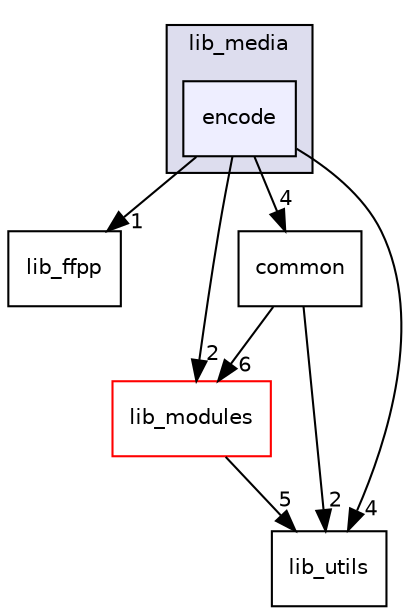 digraph "encode" {
  compound=true
  node [ fontsize="10", fontname="Helvetica"];
  edge [ labelfontsize="10", labelfontname="Helvetica"];
  subgraph clusterdir_4ee8d800e6bc95c0172b2b45e324b930 {
    graph [ bgcolor="#ddddee", pencolor="black", label="lib_media" fontname="Helvetica", fontsize="10", URL="dir_4ee8d800e6bc95c0172b2b45e324b930.html"]
  dir_e601a70d2ec4a301a7a81df7aa6ec5b3 [shape=box, label="encode", style="filled", fillcolor="#eeeeff", pencolor="black", URL="dir_e601a70d2ec4a301a7a81df7aa6ec5b3.html"];
  }
  dir_c1721b23407fe46a86aeeabdee58d862 [shape=box label="lib_ffpp" URL="dir_c1721b23407fe46a86aeeabdee58d862.html"];
  dir_77db9afa26da3a63b7844072828be5c7 [shape=box label="common" URL="dir_77db9afa26da3a63b7844072828be5c7.html"];
  dir_e3d70ae8158957779c7fc9bbac2effda [shape=box label="lib_modules" fillcolor="white" style="filled" color="red" URL="dir_e3d70ae8158957779c7fc9bbac2effda.html"];
  dir_c17dc64c98cba5e3a5d53b0eb213fc8d [shape=box label="lib_utils" URL="dir_c17dc64c98cba5e3a5d53b0eb213fc8d.html"];
  dir_e601a70d2ec4a301a7a81df7aa6ec5b3->dir_c1721b23407fe46a86aeeabdee58d862 [headlabel="1", labeldistance=1.5 headhref="dir_000023_000012.html"];
  dir_e601a70d2ec4a301a7a81df7aa6ec5b3->dir_77db9afa26da3a63b7844072828be5c7 [headlabel="4", labeldistance=1.5 headhref="dir_000023_000024.html"];
  dir_e601a70d2ec4a301a7a81df7aa6ec5b3->dir_e3d70ae8158957779c7fc9bbac2effda [headlabel="2", labeldistance=1.5 headhref="dir_000023_000001.html"];
  dir_e601a70d2ec4a301a7a81df7aa6ec5b3->dir_c17dc64c98cba5e3a5d53b0eb213fc8d [headlabel="4", labeldistance=1.5 headhref="dir_000023_000016.html"];
  dir_77db9afa26da3a63b7844072828be5c7->dir_e3d70ae8158957779c7fc9bbac2effda [headlabel="6", labeldistance=1.5 headhref="dir_000024_000001.html"];
  dir_77db9afa26da3a63b7844072828be5c7->dir_c17dc64c98cba5e3a5d53b0eb213fc8d [headlabel="2", labeldistance=1.5 headhref="dir_000024_000016.html"];
  dir_e3d70ae8158957779c7fc9bbac2effda->dir_c17dc64c98cba5e3a5d53b0eb213fc8d [headlabel="5", labeldistance=1.5 headhref="dir_000001_000016.html"];
}
